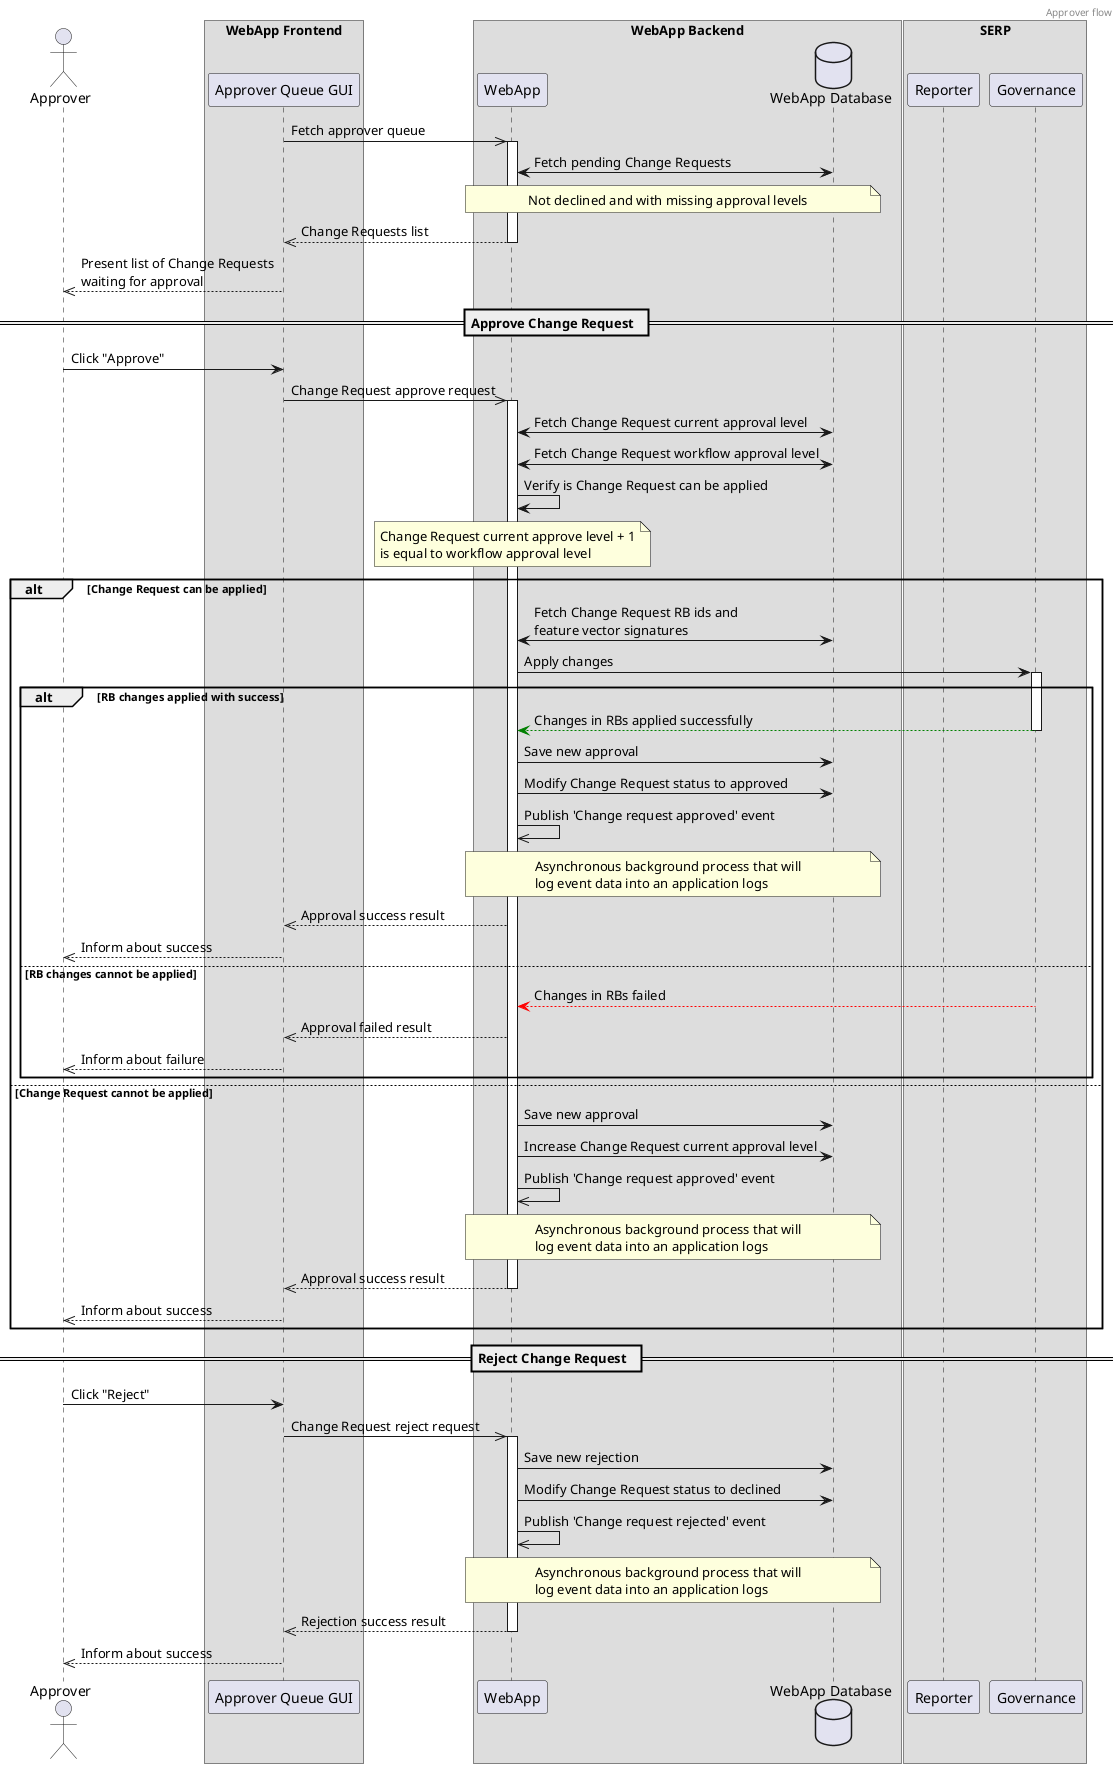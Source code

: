@startuml
header Approver flow

actor Approver
box "WebApp Frontend"
    participant Frontend as "Approver Queue GUI"
end box

box "WebApp Backend"
    participant Backend as "WebApp"
    database WebAppDB as "WebApp Database"
end box

box "SERP"
    participant Reporter
    participant Governance
end box

Frontend ->> Backend : Fetch approver queue

activate Backend
Backend <-> WebAppDB : Fetch pending Change Requests
note over Backend, WebAppDB
    Not declined and with missing approval levels
end note

Backend -->> Frontend : Change Requests list
deactivate Backend

Frontend -->> Approver : Present list of Change Requests \nwaiting for approval


==  Approve Change Request  ==

Approver -> Frontend : Click "Approve"
Frontend ->> Backend : Change Request approve request

activate Backend
Backend <-> WebAppDB : Fetch Change Request current approval level

Backend <-> WebAppDB : Fetch Change Request workflow approval level

Backend -> Backend : Verify is Change Request can be applied
note over Backend
    Change Request current approve level + 1
    is equal to workflow approval level
end note

alt Change Request can be applied
    Backend <-> WebAppDB : Fetch Change Request RB ids and \nfeature vector signatures

    Backend -> Governance: Apply changes
    activate Governance

    alt RB changes applied with success
        Governance --[#green]> Backend : Changes in RBs applied successfully
        deactivate Governance

        Backend -> WebAppDB : Save new approval

        Backend -> WebAppDB: Modify Change Request status to approved

        Backend ->> Backend: Publish 'Change request approved' event
        note over Backend, WebAppDB
            Asynchronous background process that will
            log event data into an application logs
        end note

        Backend -->> Frontend : Approval success result

        Frontend -->> Approver : Inform about success

    else RB changes cannot be applied
        Governance --[#red]> Backend : Changes in RBs failed

        Backend -->> Frontend : Approval failed result

        Frontend -->> Approver : Inform about failure
    end

else Change Request cannot be applied
    Backend -> WebAppDB : Save new approval
    Backend -> WebAppDB: Increase Change Request current approval level

    Backend ->> Backend: Publish 'Change request approved' event
    note over Backend, WebAppDB
        Asynchronous background process that will
        log event data into an application logs
    end note

    Backend -->> Frontend : Approval success result
    deactivate Backend

    Frontend -->> Approver : Inform about success
end

==  Reject Change Request  ==

Approver -> Frontend : Click "Reject"
Frontend ->> Backend : Change Request reject request

activate Backend
Backend -> WebAppDB : Save new rejection
Backend -> WebAppDB : Modify Change Request status to declined

Backend ->> Backend: Publish 'Change request rejected' event
note over Backend, WebAppDB
    Asynchronous background process that will
    log event data into an application logs
end note

Backend -->> Frontend : Rejection success result
deactivate Backend

Frontend -->> Approver : Inform about success

@enduml
